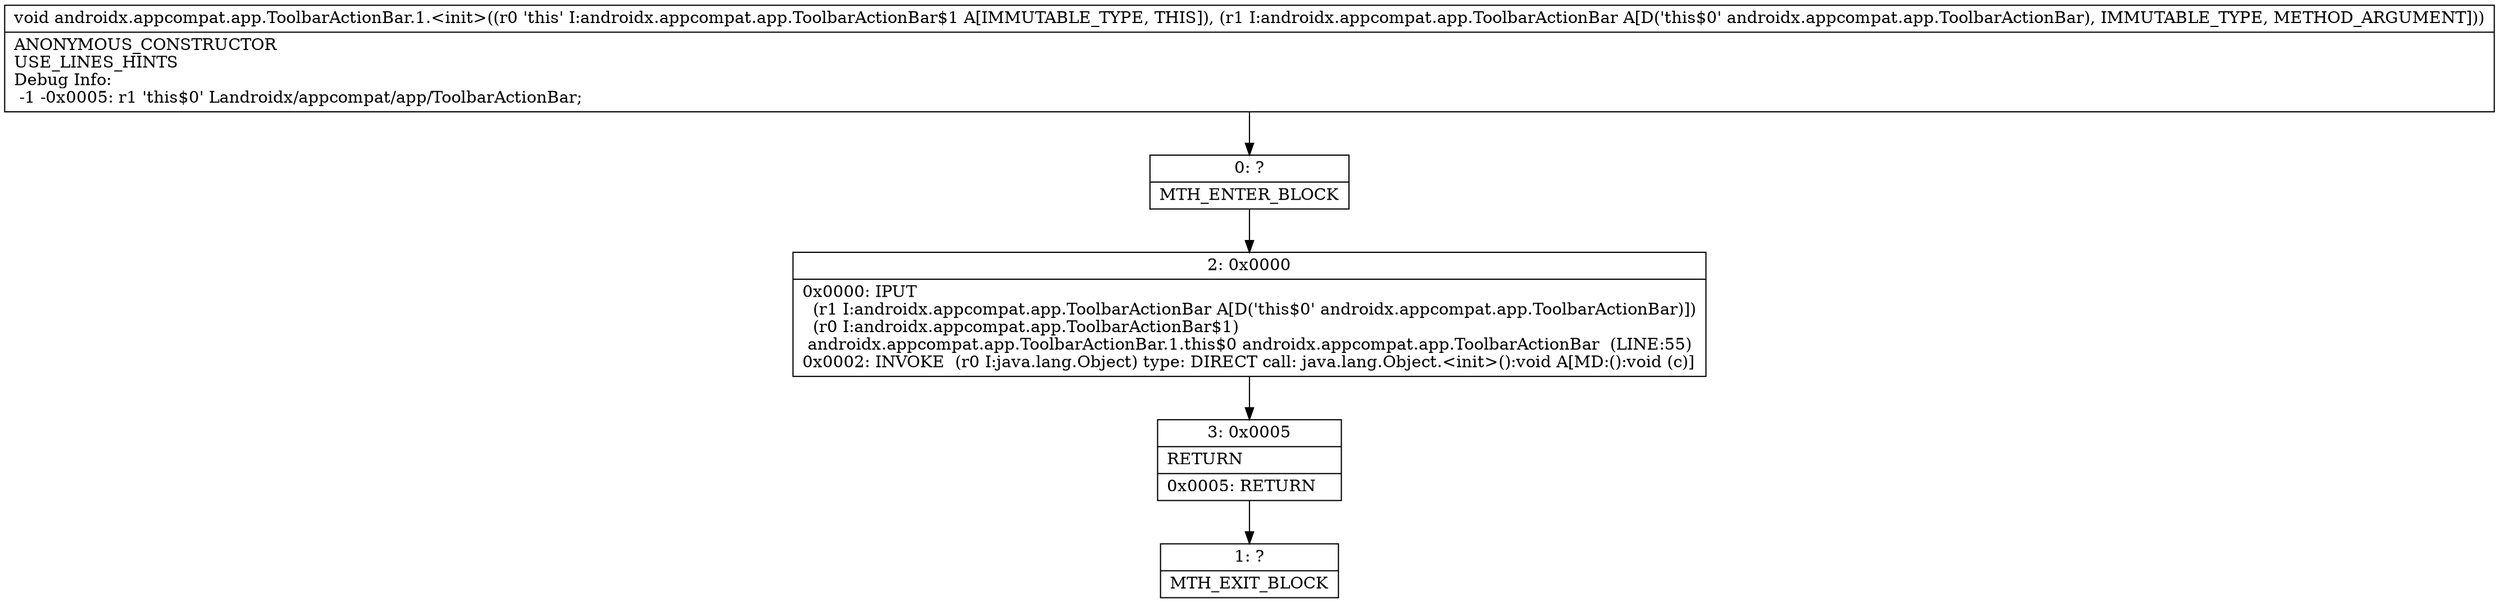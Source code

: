 digraph "CFG forandroidx.appcompat.app.ToolbarActionBar.1.\<init\>(Landroidx\/appcompat\/app\/ToolbarActionBar;)V" {
Node_0 [shape=record,label="{0\:\ ?|MTH_ENTER_BLOCK\l}"];
Node_2 [shape=record,label="{2\:\ 0x0000|0x0000: IPUT  \l  (r1 I:androidx.appcompat.app.ToolbarActionBar A[D('this$0' androidx.appcompat.app.ToolbarActionBar)])\l  (r0 I:androidx.appcompat.app.ToolbarActionBar$1)\l androidx.appcompat.app.ToolbarActionBar.1.this$0 androidx.appcompat.app.ToolbarActionBar  (LINE:55)\l0x0002: INVOKE  (r0 I:java.lang.Object) type: DIRECT call: java.lang.Object.\<init\>():void A[MD:():void (c)]\l}"];
Node_3 [shape=record,label="{3\:\ 0x0005|RETURN\l|0x0005: RETURN   \l}"];
Node_1 [shape=record,label="{1\:\ ?|MTH_EXIT_BLOCK\l}"];
MethodNode[shape=record,label="{void androidx.appcompat.app.ToolbarActionBar.1.\<init\>((r0 'this' I:androidx.appcompat.app.ToolbarActionBar$1 A[IMMUTABLE_TYPE, THIS]), (r1 I:androidx.appcompat.app.ToolbarActionBar A[D('this$0' androidx.appcompat.app.ToolbarActionBar), IMMUTABLE_TYPE, METHOD_ARGUMENT]))  | ANONYMOUS_CONSTRUCTOR\lUSE_LINES_HINTS\lDebug Info:\l  \-1 \-0x0005: r1 'this$0' Landroidx\/appcompat\/app\/ToolbarActionBar;\l}"];
MethodNode -> Node_0;Node_0 -> Node_2;
Node_2 -> Node_3;
Node_3 -> Node_1;
}

